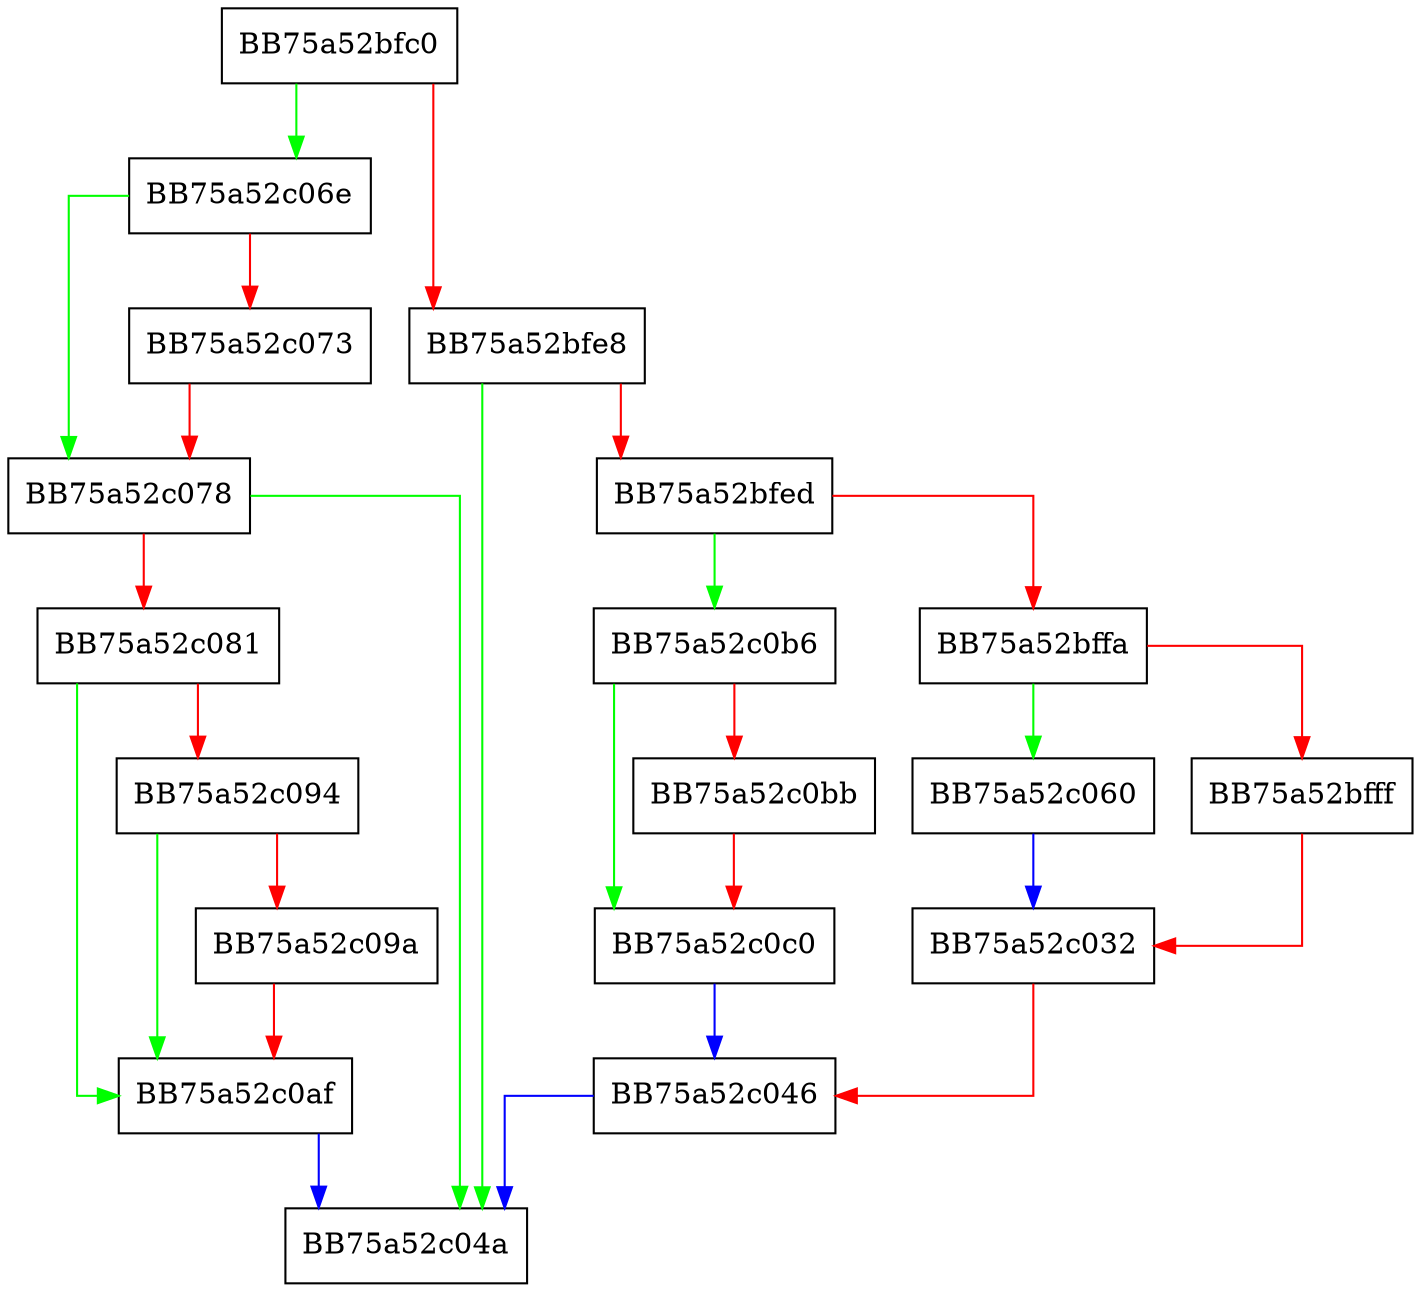 digraph SetIoType {
  node [shape="box"];
  graph [splines=ortho];
  BB75a52bfc0 -> BB75a52c06e [color="green"];
  BB75a52bfc0 -> BB75a52bfe8 [color="red"];
  BB75a52bfe8 -> BB75a52c04a [color="green"];
  BB75a52bfe8 -> BB75a52bfed [color="red"];
  BB75a52bfed -> BB75a52c0b6 [color="green"];
  BB75a52bfed -> BB75a52bffa [color="red"];
  BB75a52bffa -> BB75a52c060 [color="green"];
  BB75a52bffa -> BB75a52bfff [color="red"];
  BB75a52bfff -> BB75a52c032 [color="red"];
  BB75a52c032 -> BB75a52c046 [color="red"];
  BB75a52c046 -> BB75a52c04a [color="blue"];
  BB75a52c060 -> BB75a52c032 [color="blue"];
  BB75a52c06e -> BB75a52c078 [color="green"];
  BB75a52c06e -> BB75a52c073 [color="red"];
  BB75a52c073 -> BB75a52c078 [color="red"];
  BB75a52c078 -> BB75a52c04a [color="green"];
  BB75a52c078 -> BB75a52c081 [color="red"];
  BB75a52c081 -> BB75a52c0af [color="green"];
  BB75a52c081 -> BB75a52c094 [color="red"];
  BB75a52c094 -> BB75a52c0af [color="green"];
  BB75a52c094 -> BB75a52c09a [color="red"];
  BB75a52c09a -> BB75a52c0af [color="red"];
  BB75a52c0af -> BB75a52c04a [color="blue"];
  BB75a52c0b6 -> BB75a52c0c0 [color="green"];
  BB75a52c0b6 -> BB75a52c0bb [color="red"];
  BB75a52c0bb -> BB75a52c0c0 [color="red"];
  BB75a52c0c0 -> BB75a52c046 [color="blue"];
}